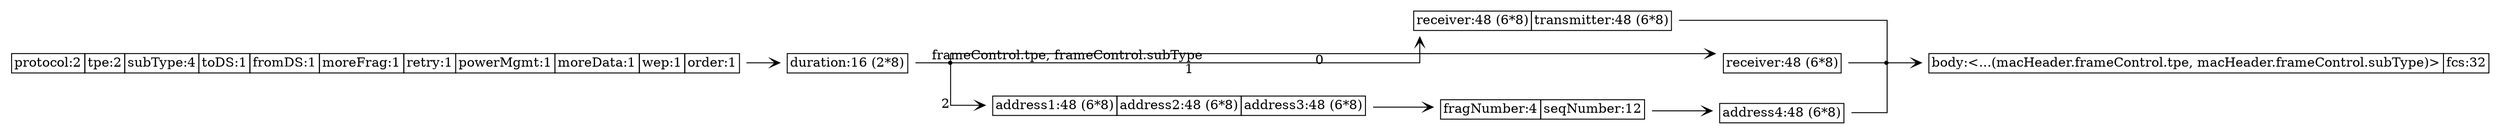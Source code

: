 digraph G {
  rankdir = LR;
  graph [splines=ortho];
  node [shape=plaintext];
  edge [arrowhead=vee];

  n0 [label=<
    <TABLE BORDER="0" CELLBORDER="1" CELLSPACING="0" TOOLTIP="MacFrame.macHeader.frameControl" HREF="#">
      <TR><TD>protocol:2</TD><TD>tpe:2</TD><TD>subType:4</TD><TD>toDS:1</TD><TD>fromDS:1</TD><TD>moreFrag:1</TD><TD>retry:1</TD><TD>powerMgmt:1</TD><TD>moreData:1</TD><TD>wep:1</TD><TD>order:1</TD></TR>
    </TABLE>
  >];
  n1 [label=<
    <TABLE BORDER="0" CELLBORDER="1" CELLSPACING="0" TOOLTIP="MacFrame.macHeader" HREF="#">
      <TR><TD>duration:16 (2*8)</TD></TR>
    </TABLE>
  >];
  n2 [shape=point];
  n3 [label=<
    <TABLE BORDER="0" CELLBORDER="1" CELLSPACING="0" TOOLTIP="MacFrame" HREF="#">
      <TR><TD>body:&lt;...(macHeader.frameControl.tpe, macHeader.frameControl.subType)&gt;</TD><TD>fcs:32</TD></TR>
    </TABLE>
  >];
  n4 [label=<
    <TABLE BORDER="0" CELLBORDER="1" CELLSPACING="0" TOOLTIP="MacFrame.macHeader.data" HREF="#">
      <TR><TD>address4:48 (6*8)</TD></TR>
    </TABLE>
  >];
  n5 [label=<
    <TABLE BORDER="0" CELLBORDER="1" CELLSPACING="0" TOOLTIP="MacFrame.macHeader.receiverTransmitter" HREF="#">
      <TR><TD>receiver:48 (6*8)</TD><TD>transmitter:48 (6*8)</TD></TR>
    </TABLE>
  >];
  n6 [label=<
    <TABLE BORDER="0" CELLBORDER="1" CELLSPACING="0" TOOLTIP="MacFrame.macHeader.receiver" HREF="#">
      <TR><TD>receiver:48 (6*8)</TD></TR>
    </TABLE>
  >];
  n7 [shape=point];
  n8 [label=<
    <TABLE BORDER="0" CELLBORDER="1" CELLSPACING="0" TOOLTIP="MacFrame.macHeader.data" HREF="#">
      <TR><TD>address1:48 (6*8)</TD><TD>address2:48 (6*8)</TD><TD>address3:48 (6*8)</TD></TR>
    </TABLE>
  >];
  n9 [label=<
    <TABLE BORDER="0" CELLBORDER="1" CELLSPACING="0" TOOLTIP="MacFrame.macHeader.data.seqControl" HREF="#">
      <TR><TD>fragNumber:4</TD><TD>seqNumber:12</TD></TR>
    </TABLE>
  >];

  n0 -> n1;
  n2 -> n3;
  n4 -> n2 [arrowhead=none];
  n5 -> n2 [arrowhead=none];
  n6 -> n2 [arrowhead=none];
  n1 -> n7 [arrowhead=none, xlabel="frameControl.tpe, frameControl.subType", tooltip="p => p match {&#013;  case /* CTS */ (Frame.Control, u4\"0xC\") => 0&#013;  case /* RTS */ (Frame.Control, u4\"0xB\") => 1&#013;  case /* Data */ (Frame.Data, _) => 2&#013;  case _ => -1 // error&#013;}", href="#"];
  n7 -> n6 [xlabel="0"];
  n7 -> n5 [xlabel="1"];
  n7 -> n8 [xlabel="2"];
  n8 -> n9;
  n9 -> n4;
}